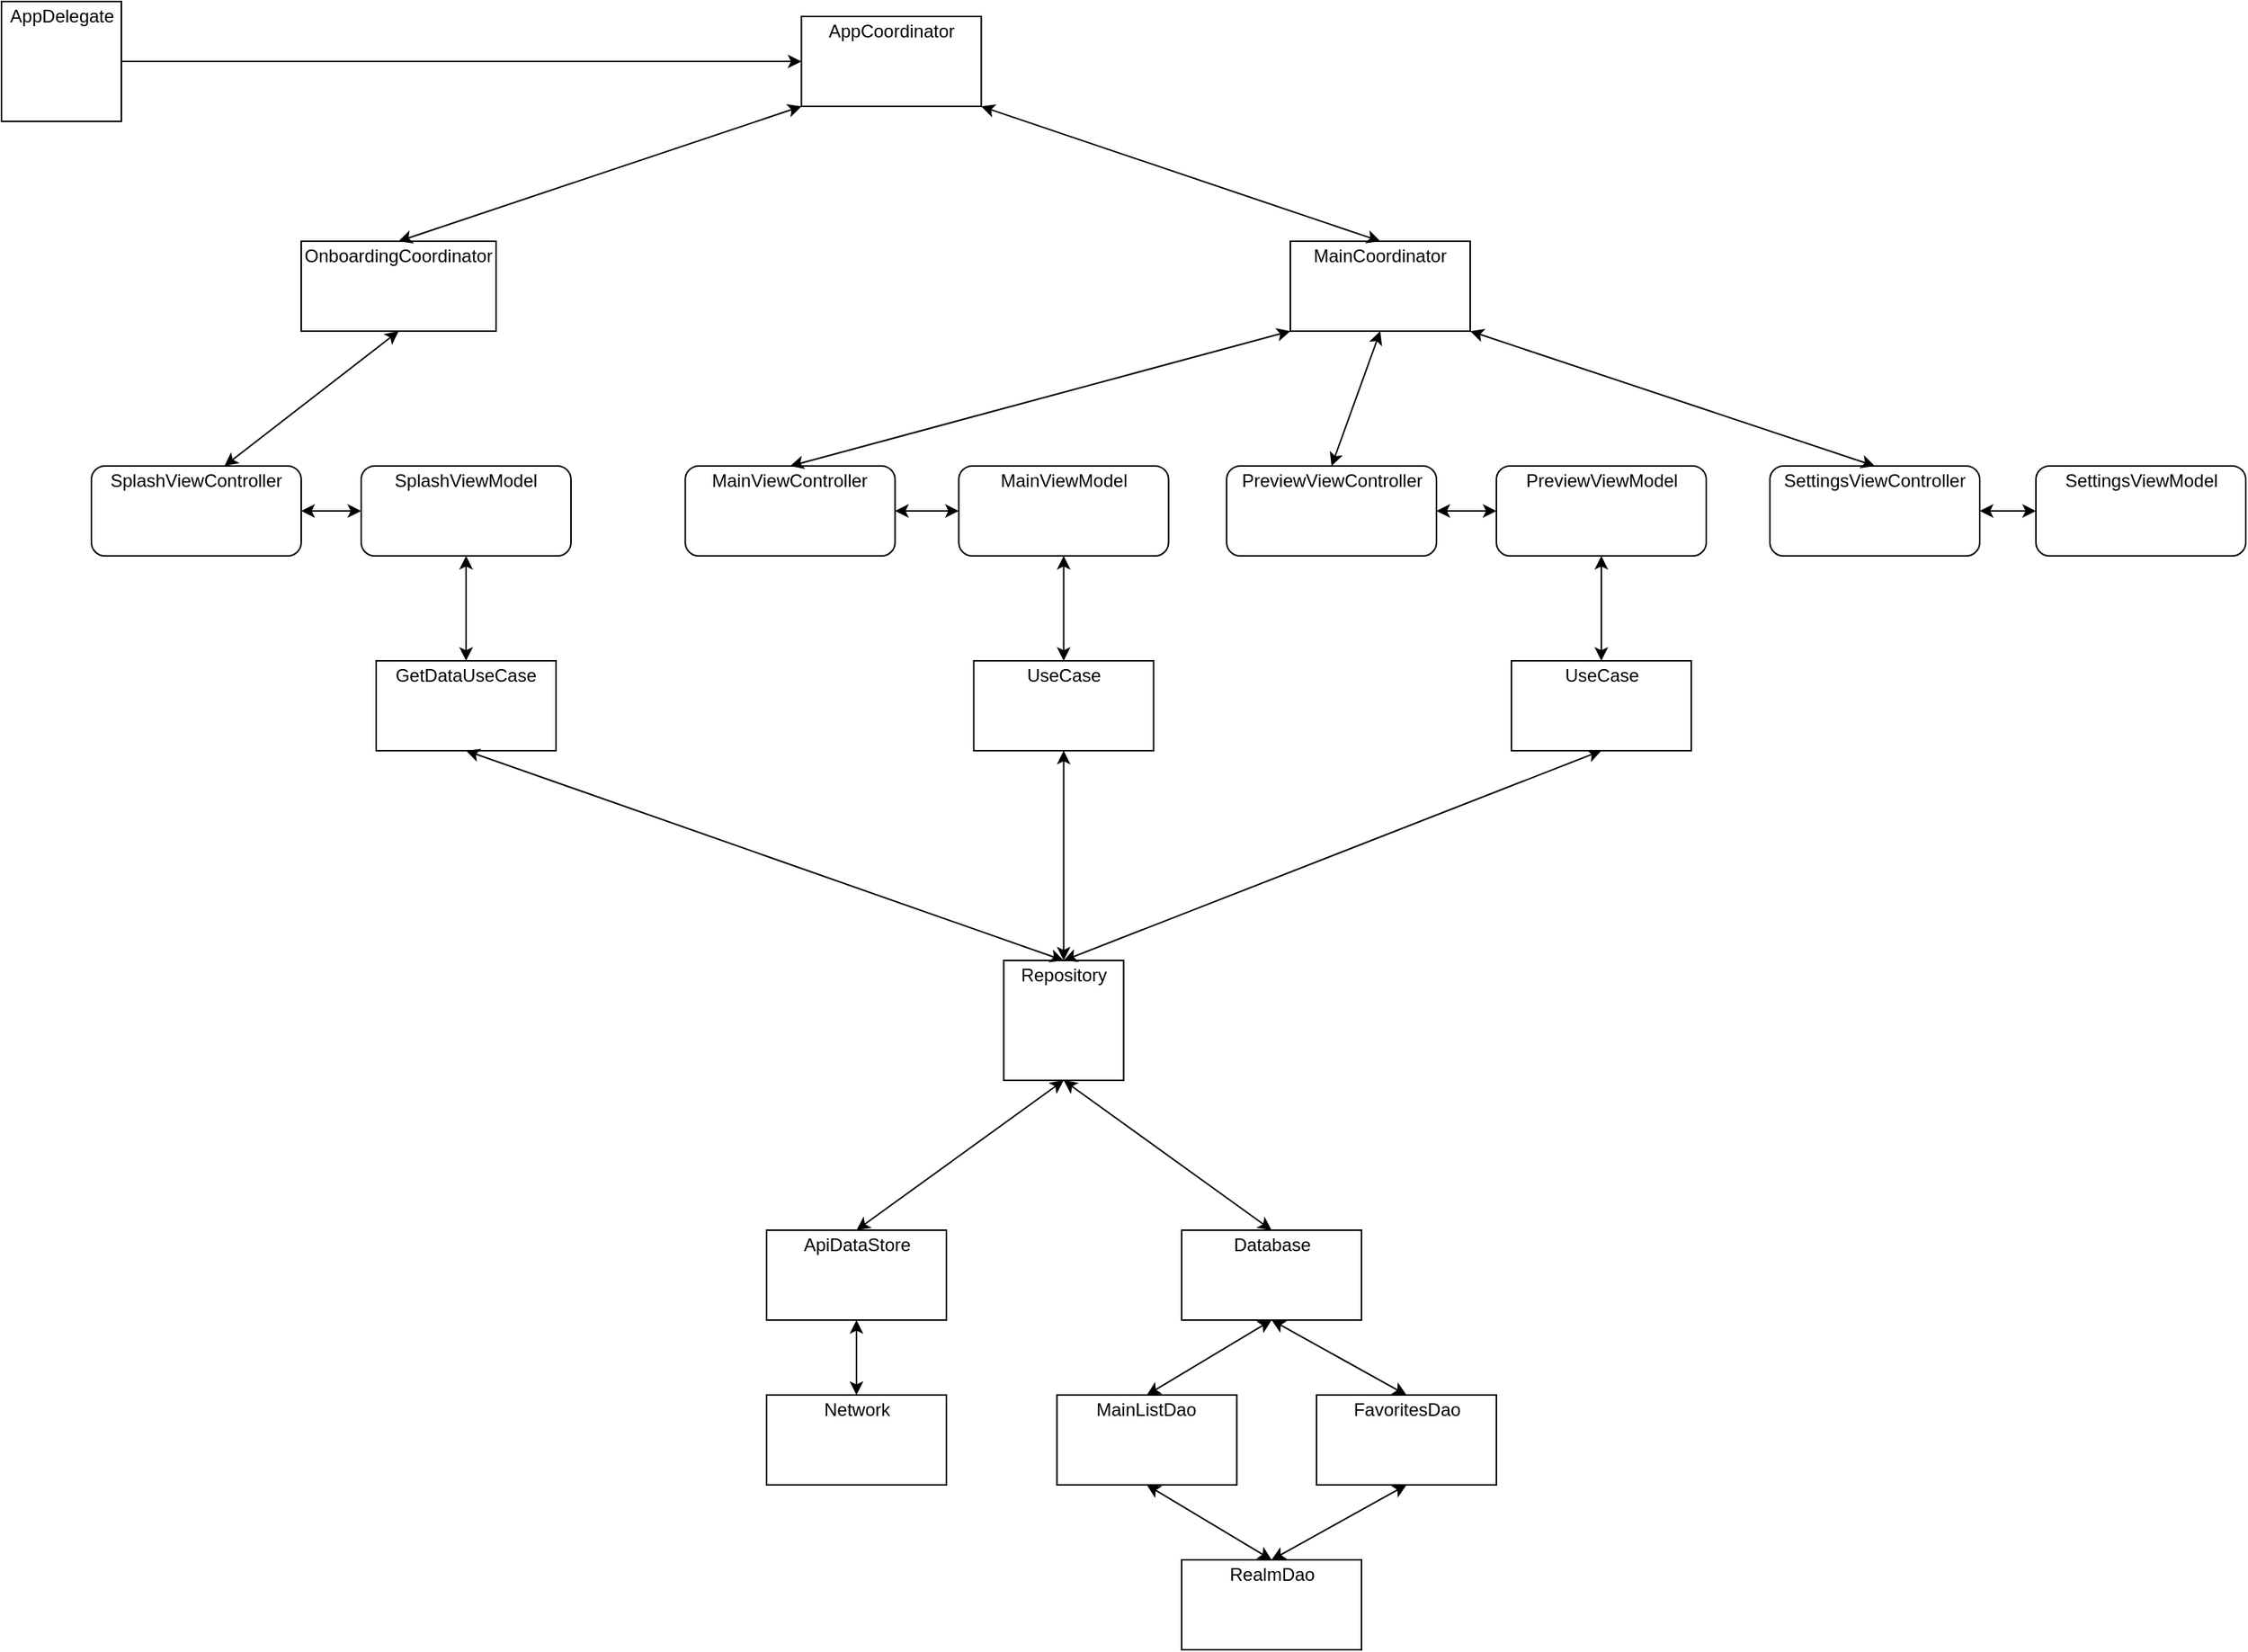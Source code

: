 <mxfile version="13.5.3"><diagram id="vdik9KFpACGk33NVr_l6" name="Page-1"><mxGraphModel dx="1666" dy="962" grid="1" gridSize="10" guides="1" tooltips="1" connect="1" arrows="1" fold="1" page="1" pageScale="1" pageWidth="827" pageHeight="1169" math="0" shadow="0"><root><mxCell id="0"/><mxCell id="1" parent="0"/><mxCell id="xZbI3SeUS9fgXmM2qeEi-7" value="" style="whiteSpace=wrap;html=1;aspect=fixed;" vertex="1" parent="1"><mxGeometry x="80" y="160" width="80" height="80" as="geometry"/></mxCell><mxCell id="xZbI3SeUS9fgXmM2qeEi-8" value="" style="rounded=0;whiteSpace=wrap;html=1;" vertex="1" parent="1"><mxGeometry x="613.75" y="170" width="120" height="60" as="geometry"/></mxCell><mxCell id="xZbI3SeUS9fgXmM2qeEi-9" value="" style="rounded=0;whiteSpace=wrap;html=1;" vertex="1" parent="1"><mxGeometry x="280" y="320" width="130" height="60" as="geometry"/></mxCell><mxCell id="xZbI3SeUS9fgXmM2qeEi-10" value="" style="rounded=0;whiteSpace=wrap;html=1;" vertex="1" parent="1"><mxGeometry x="940" y="320" width="120" height="60" as="geometry"/></mxCell><mxCell id="xZbI3SeUS9fgXmM2qeEi-12" value="" style="endArrow=classic;html=1;exitX=1;exitY=0.5;exitDx=0;exitDy=0;entryX=0;entryY=0.5;entryDx=0;entryDy=0;" edge="1" parent="1" source="xZbI3SeUS9fgXmM2qeEi-7" target="xZbI3SeUS9fgXmM2qeEi-8"><mxGeometry width="50" height="50" relative="1" as="geometry"><mxPoint x="380" y="480" as="sourcePoint"/><mxPoint x="430" y="430" as="targetPoint"/></mxGeometry></mxCell><mxCell id="xZbI3SeUS9fgXmM2qeEi-13" value="" style="endArrow=classic;startArrow=classic;html=1;exitX=0.5;exitY=0;exitDx=0;exitDy=0;entryX=0;entryY=1;entryDx=0;entryDy=0;" edge="1" parent="1" source="xZbI3SeUS9fgXmM2qeEi-9" target="xZbI3SeUS9fgXmM2qeEi-8"><mxGeometry width="50" height="50" relative="1" as="geometry"><mxPoint x="230" y="280" as="sourcePoint"/><mxPoint x="240" y="250" as="targetPoint"/></mxGeometry></mxCell><mxCell id="xZbI3SeUS9fgXmM2qeEi-14" value="" style="endArrow=classic;startArrow=classic;html=1;exitX=0.5;exitY=0;exitDx=0;exitDy=0;entryX=1;entryY=1;entryDx=0;entryDy=0;" edge="1" parent="1" source="xZbI3SeUS9fgXmM2qeEi-10" target="xZbI3SeUS9fgXmM2qeEi-8"><mxGeometry width="50" height="50" relative="1" as="geometry"><mxPoint x="340" y="340" as="sourcePoint"/><mxPoint x="400" y="250" as="targetPoint"/></mxGeometry></mxCell><mxCell id="xZbI3SeUS9fgXmM2qeEi-15" value="" style="endArrow=classic;startArrow=classic;html=1;exitX=0.5;exitY=0;exitDx=0;exitDy=0;entryX=0.5;entryY=1;entryDx=0;entryDy=0;" edge="1" parent="1" target="xZbI3SeUS9fgXmM2qeEi-9"><mxGeometry width="50" height="50" relative="1" as="geometry"><mxPoint x="228.75" y="470" as="sourcePoint"/><mxPoint x="243.75" y="380" as="targetPoint"/></mxGeometry></mxCell><mxCell id="xZbI3SeUS9fgXmM2qeEi-17" value="" style="endArrow=classic;startArrow=classic;html=1;exitX=1;exitY=0.5;exitDx=0;exitDy=0;entryX=0;entryY=0.5;entryDx=0;entryDy=0;" edge="1" parent="1" source="xZbI3SeUS9fgXmM2qeEi-28" target="xZbI3SeUS9fgXmM2qeEi-29"><mxGeometry width="50" height="50" relative="1" as="geometry"><mxPoint x="292.5" y="535" as="sourcePoint"/><mxPoint x="332.5" y="535" as="targetPoint"/></mxGeometry></mxCell><mxCell id="xZbI3SeUS9fgXmM2qeEi-20" value="AppDelegate" style="text;html=1;strokeColor=none;fillColor=none;align=center;verticalAlign=middle;whiteSpace=wrap;rounded=0;" vertex="1" parent="1"><mxGeometry x="82.5" y="160" width="75" height="20" as="geometry"/></mxCell><mxCell id="xZbI3SeUS9fgXmM2qeEi-21" value="AppCoordinator" style="text;html=1;strokeColor=none;fillColor=none;align=center;verticalAlign=middle;whiteSpace=wrap;rounded=0;" vertex="1" parent="1"><mxGeometry x="628.75" y="170" width="90" height="20" as="geometry"/></mxCell><mxCell id="xZbI3SeUS9fgXmM2qeEi-22" value="OnboardingCoordinator" style="text;html=1;strokeColor=none;fillColor=none;align=center;verticalAlign=middle;whiteSpace=wrap;rounded=0;" vertex="1" parent="1"><mxGeometry x="280" y="320" width="130" height="20" as="geometry"/></mxCell><mxCell id="xZbI3SeUS9fgXmM2qeEi-23" value="MainCoordinator" style="text;html=1;strokeColor=none;fillColor=none;align=center;verticalAlign=middle;whiteSpace=wrap;rounded=0;" vertex="1" parent="1"><mxGeometry x="955" y="320" width="90" height="20" as="geometry"/></mxCell><mxCell id="xZbI3SeUS9fgXmM2qeEi-28" value="" style="rounded=1;whiteSpace=wrap;html=1;" vertex="1" parent="1"><mxGeometry x="140" y="470" width="140" height="60" as="geometry"/></mxCell><mxCell id="xZbI3SeUS9fgXmM2qeEi-24" value="SplashViewController" style="text;html=1;strokeColor=none;fillColor=none;align=center;verticalAlign=middle;whiteSpace=wrap;rounded=0;" vertex="1" parent="1"><mxGeometry x="150" y="470" width="120" height="20" as="geometry"/></mxCell><mxCell id="xZbI3SeUS9fgXmM2qeEi-29" value="" style="rounded=1;whiteSpace=wrap;html=1;" vertex="1" parent="1"><mxGeometry x="320" y="470" width="140" height="60" as="geometry"/></mxCell><mxCell id="xZbI3SeUS9fgXmM2qeEi-25" value="SplashViewModel" style="text;html=1;strokeColor=none;fillColor=none;align=center;verticalAlign=middle;whiteSpace=wrap;rounded=0;" vertex="1" parent="1"><mxGeometry x="330" y="470" width="120" height="20" as="geometry"/></mxCell><mxCell id="xZbI3SeUS9fgXmM2qeEi-30" value="" style="endArrow=classic;startArrow=classic;html=1;exitX=1;exitY=0.5;exitDx=0;exitDy=0;entryX=0;entryY=0.5;entryDx=0;entryDy=0;" edge="1" source="xZbI3SeUS9fgXmM2qeEi-31" target="xZbI3SeUS9fgXmM2qeEi-33" parent="1"><mxGeometry width="50" height="50" relative="1" as="geometry"><mxPoint x="678.75" y="535" as="sourcePoint"/><mxPoint x="718.75" y="535" as="targetPoint"/></mxGeometry></mxCell><mxCell id="xZbI3SeUS9fgXmM2qeEi-31" value="" style="rounded=1;whiteSpace=wrap;html=1;" vertex="1" parent="1"><mxGeometry x="536.25" y="470" width="140" height="60" as="geometry"/></mxCell><mxCell id="xZbI3SeUS9fgXmM2qeEi-32" value="MainViewController" style="text;html=1;strokeColor=none;fillColor=none;align=center;verticalAlign=middle;whiteSpace=wrap;rounded=0;" vertex="1" parent="1"><mxGeometry x="546.25" y="470" width="120" height="20" as="geometry"/></mxCell><mxCell id="xZbI3SeUS9fgXmM2qeEi-33" value="" style="rounded=1;whiteSpace=wrap;html=1;" vertex="1" parent="1"><mxGeometry x="718.75" y="470" width="140" height="60" as="geometry"/></mxCell><mxCell id="xZbI3SeUS9fgXmM2qeEi-34" value="MainViewModel" style="text;html=1;strokeColor=none;fillColor=none;align=center;verticalAlign=middle;whiteSpace=wrap;rounded=0;" vertex="1" parent="1"><mxGeometry x="728.75" y="470" width="120" height="20" as="geometry"/></mxCell><mxCell id="xZbI3SeUS9fgXmM2qeEi-36" value="" style="endArrow=classic;startArrow=classic;html=1;exitX=0.5;exitY=0;exitDx=0;exitDy=0;entryX=0;entryY=1;entryDx=0;entryDy=0;" edge="1" parent="1" source="xZbI3SeUS9fgXmM2qeEi-32" target="xZbI3SeUS9fgXmM2qeEi-10"><mxGeometry width="50" height="50" relative="1" as="geometry"><mxPoint x="563.75" y="490" as="sourcePoint"/><mxPoint x="648.75" y="400" as="targetPoint"/></mxGeometry></mxCell><mxCell id="xZbI3SeUS9fgXmM2qeEi-42" value="" style="endArrow=classic;startArrow=classic;html=1;entryX=0.5;entryY=1;entryDx=0;entryDy=0;exitX=0.5;exitY=0;exitDx=0;exitDy=0;" edge="1" parent="1" source="xZbI3SeUS9fgXmM2qeEi-88" target="xZbI3SeUS9fgXmM2qeEi-10"><mxGeometry width="50" height="50" relative="1" as="geometry"><mxPoint x="970" y="440" as="sourcePoint"/><mxPoint x="720" y="410" as="targetPoint"/></mxGeometry></mxCell><mxCell id="xZbI3SeUS9fgXmM2qeEi-43" value="" style="whiteSpace=wrap;html=1;aspect=fixed;" vertex="1" parent="1"><mxGeometry x="748.75" y="800" width="80" height="80" as="geometry"/></mxCell><mxCell id="xZbI3SeUS9fgXmM2qeEi-44" value="" style="rounded=0;whiteSpace=wrap;html=1;" vertex="1" parent="1"><mxGeometry x="330" y="600" width="120" height="60" as="geometry"/></mxCell><mxCell id="xZbI3SeUS9fgXmM2qeEi-45" value="GetDataUseCase" style="text;html=1;strokeColor=none;fillColor=none;align=center;verticalAlign=middle;whiteSpace=wrap;rounded=0;" vertex="1" parent="1"><mxGeometry x="340" y="600" width="100" height="20" as="geometry"/></mxCell><mxCell id="xZbI3SeUS9fgXmM2qeEi-48" value="" style="rounded=0;whiteSpace=wrap;html=1;" vertex="1" parent="1"><mxGeometry x="590.5" y="980" width="120" height="60" as="geometry"/></mxCell><mxCell id="xZbI3SeUS9fgXmM2qeEi-49" value="ApiDataStore" style="text;html=1;strokeColor=none;fillColor=none;align=center;verticalAlign=middle;whiteSpace=wrap;rounded=0;" vertex="1" parent="1"><mxGeometry x="600.5" y="980" width="100" height="20" as="geometry"/></mxCell><mxCell id="xZbI3SeUS9fgXmM2qeEi-50" value="" style="rounded=0;whiteSpace=wrap;html=1;" vertex="1" parent="1"><mxGeometry x="867.5" y="980" width="120" height="60" as="geometry"/></mxCell><mxCell id="xZbI3SeUS9fgXmM2qeEi-51" value="Database" style="text;html=1;strokeColor=none;fillColor=none;align=center;verticalAlign=middle;whiteSpace=wrap;rounded=0;" vertex="1" parent="1"><mxGeometry x="877.5" y="980" width="100" height="20" as="geometry"/></mxCell><mxCell id="xZbI3SeUS9fgXmM2qeEi-52" value="" style="endArrow=classic;startArrow=classic;html=1;exitX=0.5;exitY=0;exitDx=0;exitDy=0;entryX=0.5;entryY=1;entryDx=0;entryDy=0;" edge="1" parent="1" source="xZbI3SeUS9fgXmM2qeEi-45" target="xZbI3SeUS9fgXmM2qeEi-29"><mxGeometry width="50" height="50" relative="1" as="geometry"><mxPoint x="626.25" y="630" as="sourcePoint"/><mxPoint x="676.25" y="580" as="targetPoint"/></mxGeometry></mxCell><mxCell id="xZbI3SeUS9fgXmM2qeEi-53" value="" style="endArrow=classic;startArrow=classic;html=1;exitX=0.5;exitY=1;exitDx=0;exitDy=0;entryX=0.5;entryY=0;entryDx=0;entryDy=0;" edge="1" parent="1" source="xZbI3SeUS9fgXmM2qeEi-44" target="xZbI3SeUS9fgXmM2qeEi-43"><mxGeometry width="50" height="50" relative="1" as="geometry"><mxPoint x="630" y="630" as="sourcePoint"/><mxPoint x="680" y="580" as="targetPoint"/></mxGeometry></mxCell><mxCell id="xZbI3SeUS9fgXmM2qeEi-54" value="" style="endArrow=classic;startArrow=classic;html=1;exitX=0.5;exitY=0;exitDx=0;exitDy=0;entryX=0.5;entryY=1;entryDx=0;entryDy=0;" edge="1" parent="1" source="xZbI3SeUS9fgXmM2qeEi-49" target="xZbI3SeUS9fgXmM2qeEi-43"><mxGeometry width="50" height="50" relative="1" as="geometry"><mxPoint x="793" y="760" as="sourcePoint"/><mxPoint x="980.5" y="670" as="targetPoint"/></mxGeometry></mxCell><mxCell id="xZbI3SeUS9fgXmM2qeEi-56" value="Repository" style="text;html=1;strokeColor=none;fillColor=none;align=center;verticalAlign=middle;whiteSpace=wrap;rounded=0;" vertex="1" parent="1"><mxGeometry x="755.63" y="800" width="66.25" height="20" as="geometry"/></mxCell><mxCell id="xZbI3SeUS9fgXmM2qeEi-58" value="" style="rounded=0;whiteSpace=wrap;html=1;" vertex="1" parent="1"><mxGeometry x="590.5" y="1090" width="120" height="60" as="geometry"/></mxCell><mxCell id="xZbI3SeUS9fgXmM2qeEi-59" value="Network" style="text;html=1;strokeColor=none;fillColor=none;align=center;verticalAlign=middle;whiteSpace=wrap;rounded=0;" vertex="1" parent="1"><mxGeometry x="600.5" y="1090" width="100" height="20" as="geometry"/></mxCell><mxCell id="xZbI3SeUS9fgXmM2qeEi-60" value="" style="endArrow=classic;startArrow=classic;html=1;exitX=0.5;exitY=0;exitDx=0;exitDy=0;entryX=0.5;entryY=1;entryDx=0;entryDy=0;" edge="1" parent="1" source="xZbI3SeUS9fgXmM2qeEi-59" target="xZbI3SeUS9fgXmM2qeEi-48"><mxGeometry width="50" height="50" relative="1" as="geometry"><mxPoint x="917.5" y="790" as="sourcePoint"/><mxPoint x="1105" y="700" as="targetPoint"/></mxGeometry></mxCell><mxCell id="xZbI3SeUS9fgXmM2qeEi-61" value="" style="endArrow=classic;startArrow=classic;html=1;exitX=0.5;exitY=0;exitDx=0;exitDy=0;entryX=0.5;entryY=1;entryDx=0;entryDy=0;" edge="1" parent="1" source="xZbI3SeUS9fgXmM2qeEi-51" target="xZbI3SeUS9fgXmM2qeEi-43"><mxGeometry width="50" height="50" relative="1" as="geometry"><mxPoint x="523" y="990" as="sourcePoint"/><mxPoint x="643" y="890" as="targetPoint"/></mxGeometry></mxCell><mxCell id="xZbI3SeUS9fgXmM2qeEi-62" value="" style="rounded=0;whiteSpace=wrap;html=1;" vertex="1" parent="1"><mxGeometry x="784.25" y="1090" width="120" height="60" as="geometry"/></mxCell><mxCell id="xZbI3SeUS9fgXmM2qeEi-63" value="MainListDao" style="text;html=1;strokeColor=none;fillColor=none;align=center;verticalAlign=middle;whiteSpace=wrap;rounded=0;" vertex="1" parent="1"><mxGeometry x="794.25" y="1090" width="100" height="20" as="geometry"/></mxCell><mxCell id="xZbI3SeUS9fgXmM2qeEi-65" value="" style="rounded=0;whiteSpace=wrap;html=1;" vertex="1" parent="1"><mxGeometry x="867.5" y="1200" width="120" height="60" as="geometry"/></mxCell><mxCell id="xZbI3SeUS9fgXmM2qeEi-66" value="RealmDao" style="text;html=1;strokeColor=none;fillColor=none;align=center;verticalAlign=middle;whiteSpace=wrap;rounded=0;" vertex="1" parent="1"><mxGeometry x="877.5" y="1200" width="100" height="20" as="geometry"/></mxCell><mxCell id="xZbI3SeUS9fgXmM2qeEi-67" value="" style="rounded=0;whiteSpace=wrap;html=1;" vertex="1" parent="1"><mxGeometry x="957.5" y="1090" width="120" height="60" as="geometry"/></mxCell><mxCell id="xZbI3SeUS9fgXmM2qeEi-68" value="FavoritesDao" style="text;html=1;strokeColor=none;fillColor=none;align=center;verticalAlign=middle;whiteSpace=wrap;rounded=0;" vertex="1" parent="1"><mxGeometry x="967.5" y="1090" width="100" height="20" as="geometry"/></mxCell><mxCell id="xZbI3SeUS9fgXmM2qeEi-69" value="" style="endArrow=classic;startArrow=classic;html=1;exitX=0.5;exitY=0;exitDx=0;exitDy=0;entryX=0.5;entryY=1;entryDx=0;entryDy=0;" edge="1" parent="1" source="xZbI3SeUS9fgXmM2qeEi-63" target="xZbI3SeUS9fgXmM2qeEi-50"><mxGeometry width="50" height="50" relative="1" as="geometry"><mxPoint x="600.5" y="1100" as="sourcePoint"/><mxPoint x="600.5" y="1050" as="targetPoint"/></mxGeometry></mxCell><mxCell id="xZbI3SeUS9fgXmM2qeEi-70" value="" style="endArrow=classic;startArrow=classic;html=1;exitX=0.5;exitY=0;exitDx=0;exitDy=0;entryX=0.5;entryY=1;entryDx=0;entryDy=0;" edge="1" parent="1" source="xZbI3SeUS9fgXmM2qeEi-68" target="xZbI3SeUS9fgXmM2qeEi-50"><mxGeometry width="50" height="50" relative="1" as="geometry"><mxPoint x="854.25" y="1100" as="sourcePoint"/><mxPoint x="854.25" y="1050" as="targetPoint"/></mxGeometry></mxCell><mxCell id="xZbI3SeUS9fgXmM2qeEi-71" value="" style="endArrow=classic;startArrow=classic;html=1;exitX=0.5;exitY=1;exitDx=0;exitDy=0;entryX=0.5;entryY=0;entryDx=0;entryDy=0;" edge="1" parent="1" source="xZbI3SeUS9fgXmM2qeEi-62" target="xZbI3SeUS9fgXmM2qeEi-66"><mxGeometry width="50" height="50" relative="1" as="geometry"><mxPoint x="854.25" y="1100" as="sourcePoint"/><mxPoint x="937.5" y="1050" as="targetPoint"/></mxGeometry></mxCell><mxCell id="xZbI3SeUS9fgXmM2qeEi-72" value="" style="endArrow=classic;startArrow=classic;html=1;exitX=0.5;exitY=1;exitDx=0;exitDy=0;entryX=0.5;entryY=0;entryDx=0;entryDy=0;" edge="1" parent="1" source="xZbI3SeUS9fgXmM2qeEi-67" target="xZbI3SeUS9fgXmM2qeEi-66"><mxGeometry width="50" height="50" relative="1" as="geometry"><mxPoint x="854.25" y="1160" as="sourcePoint"/><mxPoint x="937.5" y="1210" as="targetPoint"/></mxGeometry></mxCell><mxCell id="xZbI3SeUS9fgXmM2qeEi-73" value="" style="endArrow=classic;startArrow=classic;html=1;entryX=0.5;entryY=0;entryDx=0;entryDy=0;exitX=0.5;exitY=1;exitDx=0;exitDy=0;" edge="1" parent="1" source="xZbI3SeUS9fgXmM2qeEi-75" target="xZbI3SeUS9fgXmM2qeEi-56"><mxGeometry width="50" height="50" relative="1" as="geometry"><mxPoint x="700" y="660" as="sourcePoint"/><mxPoint x="643" y="810" as="targetPoint"/></mxGeometry></mxCell><mxCell id="xZbI3SeUS9fgXmM2qeEi-74" value="" style="endArrow=classic;startArrow=classic;html=1;entryX=0.5;entryY=0;entryDx=0;entryDy=0;exitX=0.5;exitY=1;exitDx=0;exitDy=0;" edge="1" parent="1" source="xZbI3SeUS9fgXmM2qeEi-78" target="xZbI3SeUS9fgXmM2qeEi-56"><mxGeometry width="50" height="50" relative="1" as="geometry"><mxPoint x="1040" y="740" as="sourcePoint"/><mxPoint x="643.005" y="810" as="targetPoint"/></mxGeometry></mxCell><mxCell id="xZbI3SeUS9fgXmM2qeEi-75" value="" style="rounded=0;whiteSpace=wrap;html=1;" vertex="1" parent="1"><mxGeometry x="728.75" y="600" width="120" height="60" as="geometry"/></mxCell><mxCell id="xZbI3SeUS9fgXmM2qeEi-76" value="UseCase" style="text;html=1;strokeColor=none;fillColor=none;align=center;verticalAlign=middle;whiteSpace=wrap;rounded=0;" vertex="1" parent="1"><mxGeometry x="738.75" y="600" width="100" height="20" as="geometry"/></mxCell><mxCell id="xZbI3SeUS9fgXmM2qeEi-77" value="" style="endArrow=classic;startArrow=classic;html=1;exitX=0.5;exitY=0;exitDx=0;exitDy=0;entryX=0.5;entryY=1;entryDx=0;entryDy=0;" edge="1" parent="1" source="xZbI3SeUS9fgXmM2qeEi-76" target="xZbI3SeUS9fgXmM2qeEi-33"><mxGeometry width="50" height="50" relative="1" as="geometry"><mxPoint x="668" y="640" as="sourcePoint"/><mxPoint x="668" y="570" as="targetPoint"/></mxGeometry></mxCell><mxCell id="xZbI3SeUS9fgXmM2qeEi-78" value="" style="rounded=0;whiteSpace=wrap;html=1;" vertex="1" parent="1"><mxGeometry x="1087.5" y="600" width="120" height="60" as="geometry"/></mxCell><mxCell id="xZbI3SeUS9fgXmM2qeEi-79" value="UseCase" style="text;html=1;strokeColor=none;fillColor=none;align=center;verticalAlign=middle;whiteSpace=wrap;rounded=0;" vertex="1" parent="1"><mxGeometry x="1097.5" y="600" width="100" height="20" as="geometry"/></mxCell><mxCell id="xZbI3SeUS9fgXmM2qeEi-80" value="" style="endArrow=classic;startArrow=classic;html=1;exitX=0.5;exitY=0;exitDx=0;exitDy=0;entryX=0.5;entryY=1;entryDx=0;entryDy=0;" edge="1" parent="1" source="xZbI3SeUS9fgXmM2qeEi-79" target="xZbI3SeUS9fgXmM2qeEi-90"><mxGeometry width="50" height="50" relative="1" as="geometry"><mxPoint x="783.75" y="610" as="sourcePoint"/><mxPoint x="1157.5" y="530" as="targetPoint"/></mxGeometry></mxCell><mxCell id="xZbI3SeUS9fgXmM2qeEi-81" value="" style="endArrow=classic;startArrow=classic;html=1;exitX=1;exitY=0.5;exitDx=0;exitDy=0;entryX=0;entryY=0.5;entryDx=0;entryDy=0;" edge="1" source="xZbI3SeUS9fgXmM2qeEi-82" target="xZbI3SeUS9fgXmM2qeEi-84" parent="1"><mxGeometry width="50" height="50" relative="1" as="geometry"><mxPoint x="1402.5" y="535" as="sourcePoint"/><mxPoint x="1442.5" y="535" as="targetPoint"/></mxGeometry></mxCell><mxCell id="xZbI3SeUS9fgXmM2qeEi-82" value="" style="rounded=1;whiteSpace=wrap;html=1;" vertex="1" parent="1"><mxGeometry x="1260" y="470" width="140" height="60" as="geometry"/></mxCell><mxCell id="xZbI3SeUS9fgXmM2qeEi-83" value="SettingsViewController" style="text;html=1;strokeColor=none;fillColor=none;align=center;verticalAlign=middle;whiteSpace=wrap;rounded=0;" vertex="1" parent="1"><mxGeometry x="1270" y="470" width="120" height="20" as="geometry"/></mxCell><mxCell id="xZbI3SeUS9fgXmM2qeEi-84" value="" style="rounded=1;whiteSpace=wrap;html=1;" vertex="1" parent="1"><mxGeometry x="1437.5" y="470" width="140" height="60" as="geometry"/></mxCell><mxCell id="xZbI3SeUS9fgXmM2qeEi-85" value="SettingsViewModel" style="text;html=1;strokeColor=none;fillColor=none;align=center;verticalAlign=middle;whiteSpace=wrap;rounded=0;" vertex="1" parent="1"><mxGeometry x="1447.5" y="470" width="120" height="20" as="geometry"/></mxCell><mxCell id="xZbI3SeUS9fgXmM2qeEi-86" value="" style="endArrow=classic;startArrow=classic;html=1;exitX=0.5;exitY=0;exitDx=0;exitDy=0;entryX=1;entryY=1;entryDx=0;entryDy=0;" edge="1" parent="1" source="xZbI3SeUS9fgXmM2qeEi-83" target="xZbI3SeUS9fgXmM2qeEi-10"><mxGeometry width="50" height="50" relative="1" as="geometry"><mxPoint x="1297.5" y="450" as="sourcePoint"/><mxPoint x="1117.5" y="360" as="targetPoint"/></mxGeometry></mxCell><mxCell id="xZbI3SeUS9fgXmM2qeEi-87" value="" style="endArrow=classic;startArrow=classic;html=1;exitX=1;exitY=0.5;exitDx=0;exitDy=0;entryX=0;entryY=0.5;entryDx=0;entryDy=0;" edge="1" source="xZbI3SeUS9fgXmM2qeEi-88" target="xZbI3SeUS9fgXmM2qeEi-90" parent="1"><mxGeometry width="50" height="50" relative="1" as="geometry"><mxPoint x="1050" y="535" as="sourcePoint"/><mxPoint x="1090" y="535" as="targetPoint"/></mxGeometry></mxCell><mxCell id="xZbI3SeUS9fgXmM2qeEi-88" value="" style="rounded=1;whiteSpace=wrap;html=1;" vertex="1" parent="1"><mxGeometry x="897.5" y="470" width="140" height="60" as="geometry"/></mxCell><mxCell id="xZbI3SeUS9fgXmM2qeEi-89" value="PreviewViewController" style="text;html=1;strokeColor=none;fillColor=none;align=center;verticalAlign=middle;whiteSpace=wrap;rounded=0;" vertex="1" parent="1"><mxGeometry x="907.5" y="470" width="120" height="20" as="geometry"/></mxCell><mxCell id="xZbI3SeUS9fgXmM2qeEi-90" value="" style="rounded=1;whiteSpace=wrap;html=1;" vertex="1" parent="1"><mxGeometry x="1077.5" y="470" width="140" height="60" as="geometry"/></mxCell><mxCell id="xZbI3SeUS9fgXmM2qeEi-91" value="PreviewViewModel" style="text;html=1;strokeColor=none;fillColor=none;align=center;verticalAlign=middle;whiteSpace=wrap;rounded=0;" vertex="1" parent="1"><mxGeometry x="1087.5" y="470" width="120" height="20" as="geometry"/></mxCell><mxCell id="xZbI3SeUS9fgXmM2qeEi-92" style="edgeStyle=orthogonalEdgeStyle;rounded=0;orthogonalLoop=1;jettySize=auto;html=1;exitX=0.5;exitY=1;exitDx=0;exitDy=0;" edge="1" parent="1" source="xZbI3SeUS9fgXmM2qeEi-89" target="xZbI3SeUS9fgXmM2qeEi-89"><mxGeometry relative="1" as="geometry"/></mxCell></root></mxGraphModel></diagram></mxfile>